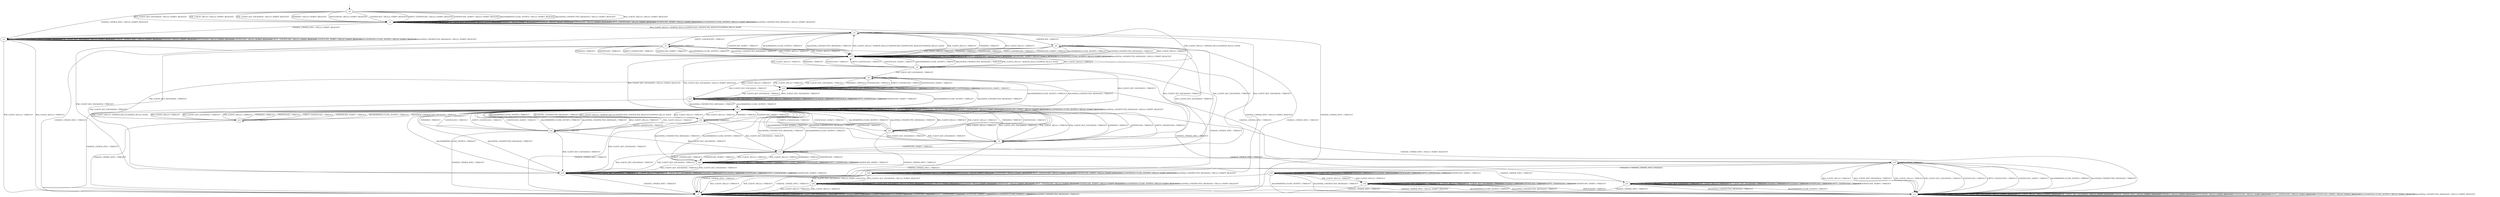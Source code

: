 digraph h11 {
s0 [label="s0"];
s1 [label="s1"];
s2 [label="s2"];
s3 [label="s3"];
s4 [label="s4"];
s5 [label="s5"];
s6 [label="s6"];
s7 [label="s7"];
s8 [label="s8"];
s13 [label="s13"];
s15 [label="s15"];
s17 [label="s17"];
s19 [label="s19"];
s9 [label="s9"];
s10 [label="s10"];
s16 [label="s16"];
s18 [label="s18"];
s21 [label="s21"];
s22 [label="s22"];
s25 [label="s25"];
s26 [label="s26"];
s11 [label="s11"];
s12 [label="s12"];
s20 [label="s20"];
s23 [label="s23"];
s24 [label="s24"];
s27 [label="s27"];
s14 [label="s14"];
s0 -> s1 [label="RSA_CLIENT_HELLO / HELLO_VERIFY_REQUEST"];
s0 -> s1 [label="RSA_CLIENT_KEY_EXCHANGE / HELLO_VERIFY_REQUEST"];
s0 -> s1 [label="PSK_CLIENT_HELLO / HELLO_VERIFY_REQUEST"];
s0 -> s1 [label="PSK_CLIENT_KEY_EXCHANGE / HELLO_VERIFY_REQUEST"];
s0 -> s2 [label="CHANGE_CIPHER_SPEC / HELLO_VERIFY_REQUEST"];
s0 -> s1 [label="FINISHED / HELLO_VERIFY_REQUEST"];
s0 -> s1 [label="APPLICATION / HELLO_VERIFY_REQUEST"];
s0 -> s1 [label="CERTIFICATE / HELLO_VERIFY_REQUEST"];
s0 -> s1 [label="EMPTY_CERTIFICATE / HELLO_VERIFY_REQUEST"];
s0 -> s1 [label="CERTIFICATE_VERIFY / HELLO_VERIFY_REQUEST"];
s0 -> s1 [label="Alert(WARNING,CLOSE_NOTIFY) / HELLO_VERIFY_REQUEST"];
s0 -> s1 [label="Alert(FATAL,UNEXPECTED_MESSAGE) / HELLO_VERIFY_REQUEST"];
s1 -> s3 [label="RSA_CLIENT_HELLO / SERVER_HELLO,CERTIFICATE,CERTIFICATE_REQUEST,SERVER_HELLO_DONE"];
s1 -> s1 [label="RSA_CLIENT_KEY_EXCHANGE / HELLO_VERIFY_REQUEST"];
s1 -> s4 [label="PSK_CLIENT_HELLO / SERVER_HELLO,SERVER_HELLO_DONE"];
s1 -> s1 [label="PSK_CLIENT_KEY_EXCHANGE / HELLO_VERIFY_REQUEST"];
s1 -> s2 [label="CHANGE_CIPHER_SPEC / HELLO_VERIFY_REQUEST"];
s1 -> s1 [label="FINISHED / HELLO_VERIFY_REQUEST"];
s1 -> s1 [label="APPLICATION / HELLO_VERIFY_REQUEST"];
s1 -> s1 [label="CERTIFICATE / HELLO_VERIFY_REQUEST"];
s1 -> s1 [label="EMPTY_CERTIFICATE / HELLO_VERIFY_REQUEST"];
s1 -> s1 [label="CERTIFICATE_VERIFY / HELLO_VERIFY_REQUEST"];
s1 -> s1 [label="Alert(WARNING,CLOSE_NOTIFY) / HELLO_VERIFY_REQUEST"];
s1 -> s1 [label="Alert(FATAL,UNEXPECTED_MESSAGE) / HELLO_VERIFY_REQUEST"];
s2 -> s5 [label="RSA_CLIENT_HELLO / TIMEOUT"];
s2 -> s2 [label="RSA_CLIENT_KEY_EXCHANGE / HELLO_VERIFY_REQUEST"];
s2 -> s5 [label="PSK_CLIENT_HELLO / TIMEOUT"];
s2 -> s2 [label="PSK_CLIENT_KEY_EXCHANGE / HELLO_VERIFY_REQUEST"];
s2 -> s2 [label="CHANGE_CIPHER_SPEC / HELLO_VERIFY_REQUEST"];
s2 -> s2 [label="FINISHED / HELLO_VERIFY_REQUEST"];
s2 -> s2 [label="APPLICATION / HELLO_VERIFY_REQUEST"];
s2 -> s2 [label="CERTIFICATE / HELLO_VERIFY_REQUEST"];
s2 -> s2 [label="EMPTY_CERTIFICATE / HELLO_VERIFY_REQUEST"];
s2 -> s2 [label="CERTIFICATE_VERIFY / HELLO_VERIFY_REQUEST"];
s2 -> s2 [label="Alert(WARNING,CLOSE_NOTIFY) / HELLO_VERIFY_REQUEST"];
s2 -> s2 [label="Alert(FATAL,UNEXPECTED_MESSAGE) / HELLO_VERIFY_REQUEST"];
s3 -> s17 [label="RSA_CLIENT_HELLO / TIMEOUT"];
s3 -> s13 [label="RSA_CLIENT_KEY_EXCHANGE / TIMEOUT"];
s3 -> s17 [label="PSK_CLIENT_HELLO / TIMEOUT"];
s3 -> s15 [label="PSK_CLIENT_KEY_EXCHANGE / TIMEOUT"];
s3 -> s5 [label="CHANGE_CIPHER_SPEC / TIMEOUT"];
s3 -> s17 [label="FINISHED / TIMEOUT"];
s3 -> s3 [label="APPLICATION / TIMEOUT"];
s3 -> s6 [label="CERTIFICATE / TIMEOUT"];
s3 -> s7 [label="EMPTY_CERTIFICATE / TIMEOUT"];
s3 -> s17 [label="CERTIFICATE_VERIFY / TIMEOUT"];
s3 -> s17 [label="Alert(WARNING,CLOSE_NOTIFY) / TIMEOUT"];
s3 -> s17 [label="Alert(FATAL,UNEXPECTED_MESSAGE) / TIMEOUT"];
s4 -> s17 [label="RSA_CLIENT_HELLO / TIMEOUT"];
s4 -> s19 [label="RSA_CLIENT_KEY_EXCHANGE / TIMEOUT"];
s4 -> s17 [label="PSK_CLIENT_HELLO / TIMEOUT"];
s4 -> s8 [label="PSK_CLIENT_KEY_EXCHANGE / TIMEOUT"];
s4 -> s5 [label="CHANGE_CIPHER_SPEC / TIMEOUT"];
s4 -> s17 [label="FINISHED / TIMEOUT"];
s4 -> s4 [label="APPLICATION / TIMEOUT"];
s4 -> s17 [label="CERTIFICATE / TIMEOUT"];
s4 -> s17 [label="EMPTY_CERTIFICATE / TIMEOUT"];
s4 -> s17 [label="CERTIFICATE_VERIFY / TIMEOUT"];
s4 -> s17 [label="Alert(WARNING,CLOSE_NOTIFY) / TIMEOUT"];
s4 -> s17 [label="Alert(FATAL,UNEXPECTED_MESSAGE) / TIMEOUT"];
s5 -> s5 [label="RSA_CLIENT_HELLO / TIMEOUT"];
s5 -> s5 [label="RSA_CLIENT_KEY_EXCHANGE / TIMEOUT"];
s5 -> s5 [label="PSK_CLIENT_HELLO / TIMEOUT"];
s5 -> s5 [label="PSK_CLIENT_KEY_EXCHANGE / TIMEOUT"];
s5 -> s5 [label="CHANGE_CIPHER_SPEC / TIMEOUT"];
s5 -> s5 [label="FINISHED / TIMEOUT"];
s5 -> s5 [label="APPLICATION / TIMEOUT"];
s5 -> s5 [label="CERTIFICATE / TIMEOUT"];
s5 -> s5 [label="EMPTY_CERTIFICATE / TIMEOUT"];
s5 -> s5 [label="CERTIFICATE_VERIFY / TIMEOUT"];
s5 -> s5 [label="Alert(WARNING,CLOSE_NOTIFY) / TIMEOUT"];
s5 -> s5 [label="Alert(FATAL,UNEXPECTED_MESSAGE) / TIMEOUT"];
s6 -> s17 [label="RSA_CLIENT_HELLO / TIMEOUT"];
s6 -> s9 [label="RSA_CLIENT_KEY_EXCHANGE / TIMEOUT"];
s6 -> s17 [label="PSK_CLIENT_HELLO / TIMEOUT"];
s6 -> s9 [label="PSK_CLIENT_KEY_EXCHANGE / TIMEOUT"];
s6 -> s5 [label="CHANGE_CIPHER_SPEC / TIMEOUT"];
s6 -> s17 [label="FINISHED / TIMEOUT"];
s6 -> s6 [label="APPLICATION / TIMEOUT"];
s6 -> s17 [label="CERTIFICATE / TIMEOUT"];
s6 -> s17 [label="EMPTY_CERTIFICATE / TIMEOUT"];
s6 -> s17 [label="CERTIFICATE_VERIFY / TIMEOUT"];
s6 -> s17 [label="Alert(WARNING,CLOSE_NOTIFY) / TIMEOUT"];
s6 -> s17 [label="Alert(FATAL,UNEXPECTED_MESSAGE) / TIMEOUT"];
s7 -> s17 [label="RSA_CLIENT_HELLO / TIMEOUT"];
s7 -> s13 [label="RSA_CLIENT_KEY_EXCHANGE / TIMEOUT"];
s7 -> s17 [label="PSK_CLIENT_HELLO / TIMEOUT"];
s7 -> s15 [label="PSK_CLIENT_KEY_EXCHANGE / TIMEOUT"];
s7 -> s5 [label="CHANGE_CIPHER_SPEC / TIMEOUT"];
s7 -> s17 [label="FINISHED / TIMEOUT"];
s7 -> s7 [label="APPLICATION / TIMEOUT"];
s7 -> s17 [label="CERTIFICATE / TIMEOUT"];
s7 -> s17 [label="EMPTY_CERTIFICATE / TIMEOUT"];
s7 -> s17 [label="CERTIFICATE_VERIFY / TIMEOUT"];
s7 -> s17 [label="Alert(WARNING,CLOSE_NOTIFY) / TIMEOUT"];
s7 -> s17 [label="Alert(FATAL,UNEXPECTED_MESSAGE) / TIMEOUT"];
s8 -> s16 [label="RSA_CLIENT_HELLO / TIMEOUT"];
s8 -> s25 [label="RSA_CLIENT_KEY_EXCHANGE / TIMEOUT"];
s8 -> s16 [label="PSK_CLIENT_HELLO / TIMEOUT"];
s8 -> s16 [label="PSK_CLIENT_KEY_EXCHANGE / TIMEOUT"];
s8 -> s10 [label="CHANGE_CIPHER_SPEC / TIMEOUT"];
s8 -> s16 [label="FINISHED / TIMEOUT"];
s8 -> s8 [label="APPLICATION / TIMEOUT"];
s8 -> s16 [label="CERTIFICATE / TIMEOUT"];
s8 -> s16 [label="EMPTY_CERTIFICATE / TIMEOUT"];
s8 -> s16 [label="CERTIFICATE_VERIFY / TIMEOUT"];
s8 -> s19 [label="Alert(WARNING,CLOSE_NOTIFY) / TIMEOUT"];
s8 -> s19 [label="Alert(FATAL,UNEXPECTED_MESSAGE) / TIMEOUT"];
s13 -> s26 [label="RSA_CLIENT_HELLO / TIMEOUT"];
s13 -> s15 [label="RSA_CLIENT_KEY_EXCHANGE / TIMEOUT"];
s13 -> s26 [label="PSK_CLIENT_HELLO / TIMEOUT"];
s13 -> s15 [label="PSK_CLIENT_KEY_EXCHANGE / TIMEOUT"];
s13 -> s10 [label="CHANGE_CIPHER_SPEC / TIMEOUT"];
s13 -> s26 [label="FINISHED / TIMEOUT"];
s13 -> s13 [label="APPLICATION / TIMEOUT"];
s13 -> s26 [label="CERTIFICATE / TIMEOUT"];
s13 -> s26 [label="EMPTY_CERTIFICATE / TIMEOUT"];
s13 -> s26 [label="CERTIFICATE_VERIFY / TIMEOUT"];
s13 -> s19 [label="Alert(WARNING,CLOSE_NOTIFY) / TIMEOUT"];
s13 -> s19 [label="Alert(FATAL,UNEXPECTED_MESSAGE) / TIMEOUT"];
s15 -> s15 [label="RSA_CLIENT_HELLO / TIMEOUT"];
s15 -> s15 [label="RSA_CLIENT_KEY_EXCHANGE / TIMEOUT"];
s15 -> s15 [label="PSK_CLIENT_HELLO / TIMEOUT"];
s15 -> s15 [label="PSK_CLIENT_KEY_EXCHANGE / TIMEOUT"];
s15 -> s5 [label="CHANGE_CIPHER_SPEC / TIMEOUT"];
s15 -> s15 [label="FINISHED / TIMEOUT"];
s15 -> s15 [label="APPLICATION / TIMEOUT"];
s15 -> s15 [label="CERTIFICATE / TIMEOUT"];
s15 -> s15 [label="EMPTY_CERTIFICATE / TIMEOUT"];
s15 -> s15 [label="CERTIFICATE_VERIFY / TIMEOUT"];
s15 -> s19 [label="Alert(WARNING,CLOSE_NOTIFY) / TIMEOUT"];
s15 -> s19 [label="Alert(FATAL,UNEXPECTED_MESSAGE) / TIMEOUT"];
s17 -> s3 [label="RSA_CLIENT_HELLO / SERVER_HELLO,CERTIFICATE,CERTIFICATE_REQUEST,SERVER_HELLO_DONE"];
s17 -> s19 [label="RSA_CLIENT_KEY_EXCHANGE / HELLO_VERIFY_REQUEST"];
s17 -> s4 [label="PSK_CLIENT_HELLO / SERVER_HELLO,SERVER_HELLO_DONE"];
s17 -> s19 [label="PSK_CLIENT_KEY_EXCHANGE / HELLO_VERIFY_REQUEST"];
s17 -> s18 [label="CHANGE_CIPHER_SPEC / HELLO_VERIFY_REQUEST"];
s17 -> s17 [label="FINISHED / HELLO_VERIFY_REQUEST"];
s17 -> s17 [label="APPLICATION / HELLO_VERIFY_REQUEST"];
s17 -> s17 [label="CERTIFICATE / HELLO_VERIFY_REQUEST"];
s17 -> s17 [label="EMPTY_CERTIFICATE / HELLO_VERIFY_REQUEST"];
s17 -> s17 [label="CERTIFICATE_VERIFY / HELLO_VERIFY_REQUEST"];
s17 -> s17 [label="Alert(WARNING,CLOSE_NOTIFY) / HELLO_VERIFY_REQUEST"];
s17 -> s17 [label="Alert(FATAL,UNEXPECTED_MESSAGE) / HELLO_VERIFY_REQUEST"];
s19 -> s21 [label="RSA_CLIENT_HELLO / SERVER_HELLO,CERTIFICATE,CERTIFICATE_REQUEST,SERVER_HELLO_DONE"];
s19 -> s19 [label="RSA_CLIENT_KEY_EXCHANGE / HELLO_VERIFY_REQUEST"];
s19 -> s22 [label="PSK_CLIENT_HELLO / SERVER_HELLO,SERVER_HELLO_DONE"];
s19 -> s19 [label="PSK_CLIENT_KEY_EXCHANGE / HELLO_VERIFY_REQUEST"];
s19 -> s11 [label="CHANGE_CIPHER_SPEC / HELLO_VERIFY_REQUEST"];
s19 -> s19 [label="FINISHED / HELLO_VERIFY_REQUEST"];
s19 -> s19 [label="APPLICATION / HELLO_VERIFY_REQUEST"];
s19 -> s19 [label="CERTIFICATE / HELLO_VERIFY_REQUEST"];
s19 -> s19 [label="EMPTY_CERTIFICATE / HELLO_VERIFY_REQUEST"];
s19 -> s19 [label="CERTIFICATE_VERIFY / HELLO_VERIFY_REQUEST"];
s19 -> s19 [label="Alert(WARNING,CLOSE_NOTIFY) / HELLO_VERIFY_REQUEST"];
s19 -> s19 [label="Alert(FATAL,UNEXPECTED_MESSAGE) / HELLO_VERIFY_REQUEST"];
s9 -> s19 [label="RSA_CLIENT_HELLO / TIMEOUT"];
s9 -> s19 [label="RSA_CLIENT_KEY_EXCHANGE / TIMEOUT"];
s9 -> s19 [label="PSK_CLIENT_HELLO / TIMEOUT"];
s9 -> s19 [label="PSK_CLIENT_KEY_EXCHANGE / TIMEOUT"];
s9 -> s5 [label="CHANGE_CIPHER_SPEC / TIMEOUT"];
s9 -> s19 [label="FINISHED / TIMEOUT"];
s9 -> s9 [label="APPLICATION / TIMEOUT"];
s9 -> s19 [label="CERTIFICATE / TIMEOUT"];
s9 -> s19 [label="EMPTY_CERTIFICATE / TIMEOUT"];
s9 -> s13 [label="CERTIFICATE_VERIFY / TIMEOUT"];
s9 -> s19 [label="Alert(WARNING,CLOSE_NOTIFY) / TIMEOUT"];
s9 -> s19 [label="Alert(FATAL,UNEXPECTED_MESSAGE) / TIMEOUT"];
s10 -> s11 [label="RSA_CLIENT_HELLO / TIMEOUT"];
s10 -> s11 [label="RSA_CLIENT_KEY_EXCHANGE / TIMEOUT"];
s10 -> s11 [label="PSK_CLIENT_HELLO / TIMEOUT"];
s10 -> s11 [label="PSK_CLIENT_KEY_EXCHANGE / TIMEOUT"];
s10 -> s5 [label="CHANGE_CIPHER_SPEC / TIMEOUT"];
s10 -> s12 [label="FINISHED / CHANGE_CIPHER_SPEC,FINISHED"];
s10 -> s10 [label="APPLICATION / TIMEOUT"];
s10 -> s11 [label="CERTIFICATE / TIMEOUT"];
s10 -> s11 [label="EMPTY_CERTIFICATE / TIMEOUT"];
s10 -> s11 [label="CERTIFICATE_VERIFY / TIMEOUT"];
s10 -> s11 [label="Alert(WARNING,CLOSE_NOTIFY) / TIMEOUT"];
s10 -> s11 [label="Alert(FATAL,UNEXPECTED_MESSAGE) / TIMEOUT"];
s16 -> s16 [label="RSA_CLIENT_HELLO / TIMEOUT"];
s16 -> s25 [label="RSA_CLIENT_KEY_EXCHANGE / TIMEOUT"];
s16 -> s16 [label="PSK_CLIENT_HELLO / TIMEOUT"];
s16 -> s16 [label="PSK_CLIENT_KEY_EXCHANGE / TIMEOUT"];
s16 -> s27 [label="CHANGE_CIPHER_SPEC / TIMEOUT"];
s16 -> s16 [label="FINISHED / TIMEOUT"];
s16 -> s16 [label="APPLICATION / TIMEOUT"];
s16 -> s16 [label="CERTIFICATE / TIMEOUT"];
s16 -> s16 [label="EMPTY_CERTIFICATE / TIMEOUT"];
s16 -> s16 [label="CERTIFICATE_VERIFY / TIMEOUT"];
s16 -> s19 [label="Alert(WARNING,CLOSE_NOTIFY) / TIMEOUT"];
s16 -> s19 [label="Alert(FATAL,UNEXPECTED_MESSAGE) / TIMEOUT"];
s18 -> s5 [label="RSA_CLIENT_HELLO / TIMEOUT"];
s18 -> s20 [label="RSA_CLIENT_KEY_EXCHANGE / HELLO_VERIFY_REQUEST"];
s18 -> s5 [label="PSK_CLIENT_HELLO / TIMEOUT"];
s18 -> s20 [label="PSK_CLIENT_KEY_EXCHANGE / HELLO_VERIFY_REQUEST"];
s18 -> s18 [label="CHANGE_CIPHER_SPEC / HELLO_VERIFY_REQUEST"];
s18 -> s18 [label="FINISHED / HELLO_VERIFY_REQUEST"];
s18 -> s18 [label="APPLICATION / HELLO_VERIFY_REQUEST"];
s18 -> s18 [label="CERTIFICATE / HELLO_VERIFY_REQUEST"];
s18 -> s18 [label="EMPTY_CERTIFICATE / HELLO_VERIFY_REQUEST"];
s18 -> s18 [label="CERTIFICATE_VERIFY / HELLO_VERIFY_REQUEST"];
s18 -> s18 [label="Alert(WARNING,CLOSE_NOTIFY) / HELLO_VERIFY_REQUEST"];
s18 -> s18 [label="Alert(FATAL,UNEXPECTED_MESSAGE) / HELLO_VERIFY_REQUEST"];
s21 -> s19 [label="RSA_CLIENT_HELLO / TIMEOUT"];
s21 -> s13 [label="RSA_CLIENT_KEY_EXCHANGE / TIMEOUT"];
s21 -> s19 [label="PSK_CLIENT_HELLO / TIMEOUT"];
s21 -> s15 [label="PSK_CLIENT_KEY_EXCHANGE / TIMEOUT"];
s21 -> s5 [label="CHANGE_CIPHER_SPEC / TIMEOUT"];
s21 -> s19 [label="FINISHED / TIMEOUT"];
s21 -> s21 [label="APPLICATION / TIMEOUT"];
s21 -> s23 [label="CERTIFICATE / TIMEOUT"];
s21 -> s24 [label="EMPTY_CERTIFICATE / TIMEOUT"];
s21 -> s19 [label="CERTIFICATE_VERIFY / TIMEOUT"];
s21 -> s19 [label="Alert(WARNING,CLOSE_NOTIFY) / TIMEOUT"];
s21 -> s19 [label="Alert(FATAL,UNEXPECTED_MESSAGE) / TIMEOUT"];
s22 -> s19 [label="RSA_CLIENT_HELLO / TIMEOUT"];
s22 -> s19 [label="RSA_CLIENT_KEY_EXCHANGE / TIMEOUT"];
s22 -> s19 [label="PSK_CLIENT_HELLO / TIMEOUT"];
s22 -> s8 [label="PSK_CLIENT_KEY_EXCHANGE / TIMEOUT"];
s22 -> s5 [label="CHANGE_CIPHER_SPEC / TIMEOUT"];
s22 -> s19 [label="FINISHED / TIMEOUT"];
s22 -> s22 [label="APPLICATION / TIMEOUT"];
s22 -> s19 [label="CERTIFICATE / TIMEOUT"];
s22 -> s19 [label="EMPTY_CERTIFICATE / TIMEOUT"];
s22 -> s19 [label="CERTIFICATE_VERIFY / TIMEOUT"];
s22 -> s19 [label="Alert(WARNING,CLOSE_NOTIFY) / TIMEOUT"];
s22 -> s19 [label="Alert(FATAL,UNEXPECTED_MESSAGE) / TIMEOUT"];
s25 -> s25 [label="RSA_CLIENT_HELLO / TIMEOUT"];
s25 -> s25 [label="RSA_CLIENT_KEY_EXCHANGE / TIMEOUT"];
s25 -> s25 [label="PSK_CLIENT_HELLO / TIMEOUT"];
s25 -> s16 [label="PSK_CLIENT_KEY_EXCHANGE / TIMEOUT"];
s25 -> s5 [label="CHANGE_CIPHER_SPEC / TIMEOUT"];
s25 -> s25 [label="FINISHED / TIMEOUT"];
s25 -> s25 [label="APPLICATION / TIMEOUT"];
s25 -> s25 [label="CERTIFICATE / TIMEOUT"];
s25 -> s25 [label="EMPTY_CERTIFICATE / TIMEOUT"];
s25 -> s25 [label="CERTIFICATE_VERIFY / TIMEOUT"];
s25 -> s19 [label="Alert(WARNING,CLOSE_NOTIFY) / TIMEOUT"];
s25 -> s19 [label="Alert(FATAL,UNEXPECTED_MESSAGE) / TIMEOUT"];
s26 -> s26 [label="RSA_CLIENT_HELLO / TIMEOUT"];
s26 -> s15 [label="RSA_CLIENT_KEY_EXCHANGE / TIMEOUT"];
s26 -> s26 [label="PSK_CLIENT_HELLO / TIMEOUT"];
s26 -> s15 [label="PSK_CLIENT_KEY_EXCHANGE / TIMEOUT"];
s26 -> s27 [label="CHANGE_CIPHER_SPEC / TIMEOUT"];
s26 -> s26 [label="FINISHED / TIMEOUT"];
s26 -> s26 [label="APPLICATION / TIMEOUT"];
s26 -> s26 [label="CERTIFICATE / TIMEOUT"];
s26 -> s26 [label="EMPTY_CERTIFICATE / TIMEOUT"];
s26 -> s26 [label="CERTIFICATE_VERIFY / TIMEOUT"];
s26 -> s19 [label="Alert(WARNING,CLOSE_NOTIFY) / TIMEOUT"];
s26 -> s19 [label="Alert(FATAL,UNEXPECTED_MESSAGE) / TIMEOUT"];
s11 -> s11 [label="RSA_CLIENT_HELLO / HELLO_VERIFY_REQUEST"];
s11 -> s11 [label="RSA_CLIENT_KEY_EXCHANGE / HELLO_VERIFY_REQUEST"];
s11 -> s11 [label="PSK_CLIENT_HELLO / HELLO_VERIFY_REQUEST"];
s11 -> s11 [label="PSK_CLIENT_KEY_EXCHANGE / HELLO_VERIFY_REQUEST"];
s11 -> s11 [label="CHANGE_CIPHER_SPEC / HELLO_VERIFY_REQUEST"];
s11 -> s11 [label="FINISHED / HELLO_VERIFY_REQUEST"];
s11 -> s11 [label="APPLICATION / HELLO_VERIFY_REQUEST"];
s11 -> s11 [label="CERTIFICATE / HELLO_VERIFY_REQUEST"];
s11 -> s11 [label="EMPTY_CERTIFICATE / HELLO_VERIFY_REQUEST"];
s11 -> s11 [label="CERTIFICATE_VERIFY / HELLO_VERIFY_REQUEST"];
s11 -> s11 [label="Alert(WARNING,CLOSE_NOTIFY) / HELLO_VERIFY_REQUEST"];
s11 -> s11 [label="Alert(FATAL,UNEXPECTED_MESSAGE) / HELLO_VERIFY_REQUEST"];
s12 -> s14 [label="RSA_CLIENT_HELLO / TIMEOUT"];
s12 -> s12 [label="RSA_CLIENT_KEY_EXCHANGE / TIMEOUT"];
s12 -> s14 [label="PSK_CLIENT_HELLO / TIMEOUT"];
s12 -> s12 [label="PSK_CLIENT_KEY_EXCHANGE / TIMEOUT"];
s12 -> s5 [label="CHANGE_CIPHER_SPEC / TIMEOUT"];
s12 -> s12 [label="FINISHED / TIMEOUT"];
s12 -> s12 [label="APPLICATION / APPLICATION"];
s12 -> s12 [label="CERTIFICATE / TIMEOUT"];
s12 -> s12 [label="EMPTY_CERTIFICATE / TIMEOUT"];
s12 -> s12 [label="CERTIFICATE_VERIFY / TIMEOUT"];
s12 -> s11 [label="Alert(WARNING,CLOSE_NOTIFY) / TIMEOUT"];
s12 -> s11 [label="Alert(FATAL,UNEXPECTED_MESSAGE) / TIMEOUT"];
s20 -> s5 [label="RSA_CLIENT_HELLO / TIMEOUT"];
s20 -> s20 [label="RSA_CLIENT_KEY_EXCHANGE / HELLO_VERIFY_REQUEST"];
s20 -> s5 [label="PSK_CLIENT_HELLO / TIMEOUT"];
s20 -> s20 [label="PSK_CLIENT_KEY_EXCHANGE / HELLO_VERIFY_REQUEST"];
s20 -> s11 [label="CHANGE_CIPHER_SPEC / HELLO_VERIFY_REQUEST"];
s20 -> s20 [label="FINISHED / HELLO_VERIFY_REQUEST"];
s20 -> s20 [label="APPLICATION / HELLO_VERIFY_REQUEST"];
s20 -> s20 [label="CERTIFICATE / HELLO_VERIFY_REQUEST"];
s20 -> s20 [label="EMPTY_CERTIFICATE / HELLO_VERIFY_REQUEST"];
s20 -> s20 [label="CERTIFICATE_VERIFY / HELLO_VERIFY_REQUEST"];
s20 -> s20 [label="Alert(WARNING,CLOSE_NOTIFY) / HELLO_VERIFY_REQUEST"];
s20 -> s20 [label="Alert(FATAL,UNEXPECTED_MESSAGE) / HELLO_VERIFY_REQUEST"];
s23 -> s19 [label="RSA_CLIENT_HELLO / TIMEOUT"];
s23 -> s9 [label="RSA_CLIENT_KEY_EXCHANGE / TIMEOUT"];
s23 -> s19 [label="PSK_CLIENT_HELLO / TIMEOUT"];
s23 -> s9 [label="PSK_CLIENT_KEY_EXCHANGE / TIMEOUT"];
s23 -> s5 [label="CHANGE_CIPHER_SPEC / TIMEOUT"];
s23 -> s19 [label="FINISHED / TIMEOUT"];
s23 -> s23 [label="APPLICATION / TIMEOUT"];
s23 -> s19 [label="CERTIFICATE / TIMEOUT"];
s23 -> s19 [label="EMPTY_CERTIFICATE / TIMEOUT"];
s23 -> s19 [label="CERTIFICATE_VERIFY / TIMEOUT"];
s23 -> s19 [label="Alert(WARNING,CLOSE_NOTIFY) / TIMEOUT"];
s23 -> s19 [label="Alert(FATAL,UNEXPECTED_MESSAGE) / TIMEOUT"];
s24 -> s19 [label="RSA_CLIENT_HELLO / TIMEOUT"];
s24 -> s13 [label="RSA_CLIENT_KEY_EXCHANGE / TIMEOUT"];
s24 -> s19 [label="PSK_CLIENT_HELLO / TIMEOUT"];
s24 -> s15 [label="PSK_CLIENT_KEY_EXCHANGE / TIMEOUT"];
s24 -> s5 [label="CHANGE_CIPHER_SPEC / TIMEOUT"];
s24 -> s19 [label="FINISHED / TIMEOUT"];
s24 -> s24 [label="APPLICATION / TIMEOUT"];
s24 -> s19 [label="CERTIFICATE / TIMEOUT"];
s24 -> s19 [label="EMPTY_CERTIFICATE / TIMEOUT"];
s24 -> s19 [label="CERTIFICATE_VERIFY / TIMEOUT"];
s24 -> s19 [label="Alert(WARNING,CLOSE_NOTIFY) / TIMEOUT"];
s24 -> s19 [label="Alert(FATAL,UNEXPECTED_MESSAGE) / TIMEOUT"];
s27 -> s27 [label="RSA_CLIENT_HELLO / TIMEOUT"];
s27 -> s27 [label="RSA_CLIENT_KEY_EXCHANGE / TIMEOUT"];
s27 -> s27 [label="PSK_CLIENT_HELLO / TIMEOUT"];
s27 -> s27 [label="PSK_CLIENT_KEY_EXCHANGE / TIMEOUT"];
s27 -> s5 [label="CHANGE_CIPHER_SPEC / TIMEOUT"];
s27 -> s27 [label="FINISHED / TIMEOUT"];
s27 -> s27 [label="APPLICATION / TIMEOUT"];
s27 -> s27 [label="CERTIFICATE / TIMEOUT"];
s27 -> s27 [label="EMPTY_CERTIFICATE / TIMEOUT"];
s27 -> s27 [label="CERTIFICATE_VERIFY / TIMEOUT"];
s27 -> s11 [label="Alert(WARNING,CLOSE_NOTIFY) / TIMEOUT"];
s27 -> s11 [label="Alert(FATAL,UNEXPECTED_MESSAGE) / TIMEOUT"];
s14 -> s14 [label="RSA_CLIENT_HELLO / TIMEOUT"];
s14 -> s14 [label="RSA_CLIENT_KEY_EXCHANGE / TIMEOUT"];
s14 -> s14 [label="PSK_CLIENT_HELLO / TIMEOUT"];
s14 -> s14 [label="PSK_CLIENT_KEY_EXCHANGE / TIMEOUT"];
s14 -> s5 [label="CHANGE_CIPHER_SPEC / TIMEOUT"];
s14 -> s14 [label="FINISHED / TIMEOUT"];
s14 -> s11 [label="APPLICATION / TIMEOUT"];
s14 -> s14 [label="CERTIFICATE / TIMEOUT"];
s14 -> s14 [label="EMPTY_CERTIFICATE / TIMEOUT"];
s14 -> s14 [label="CERTIFICATE_VERIFY / TIMEOUT"];
s14 -> s11 [label="Alert(WARNING,CLOSE_NOTIFY) / TIMEOUT"];
s14 -> s11 [label="Alert(FATAL,UNEXPECTED_MESSAGE) / TIMEOUT"];
__start0 [shape=none, label=""];
__start0 -> s0 [label=""];
}
